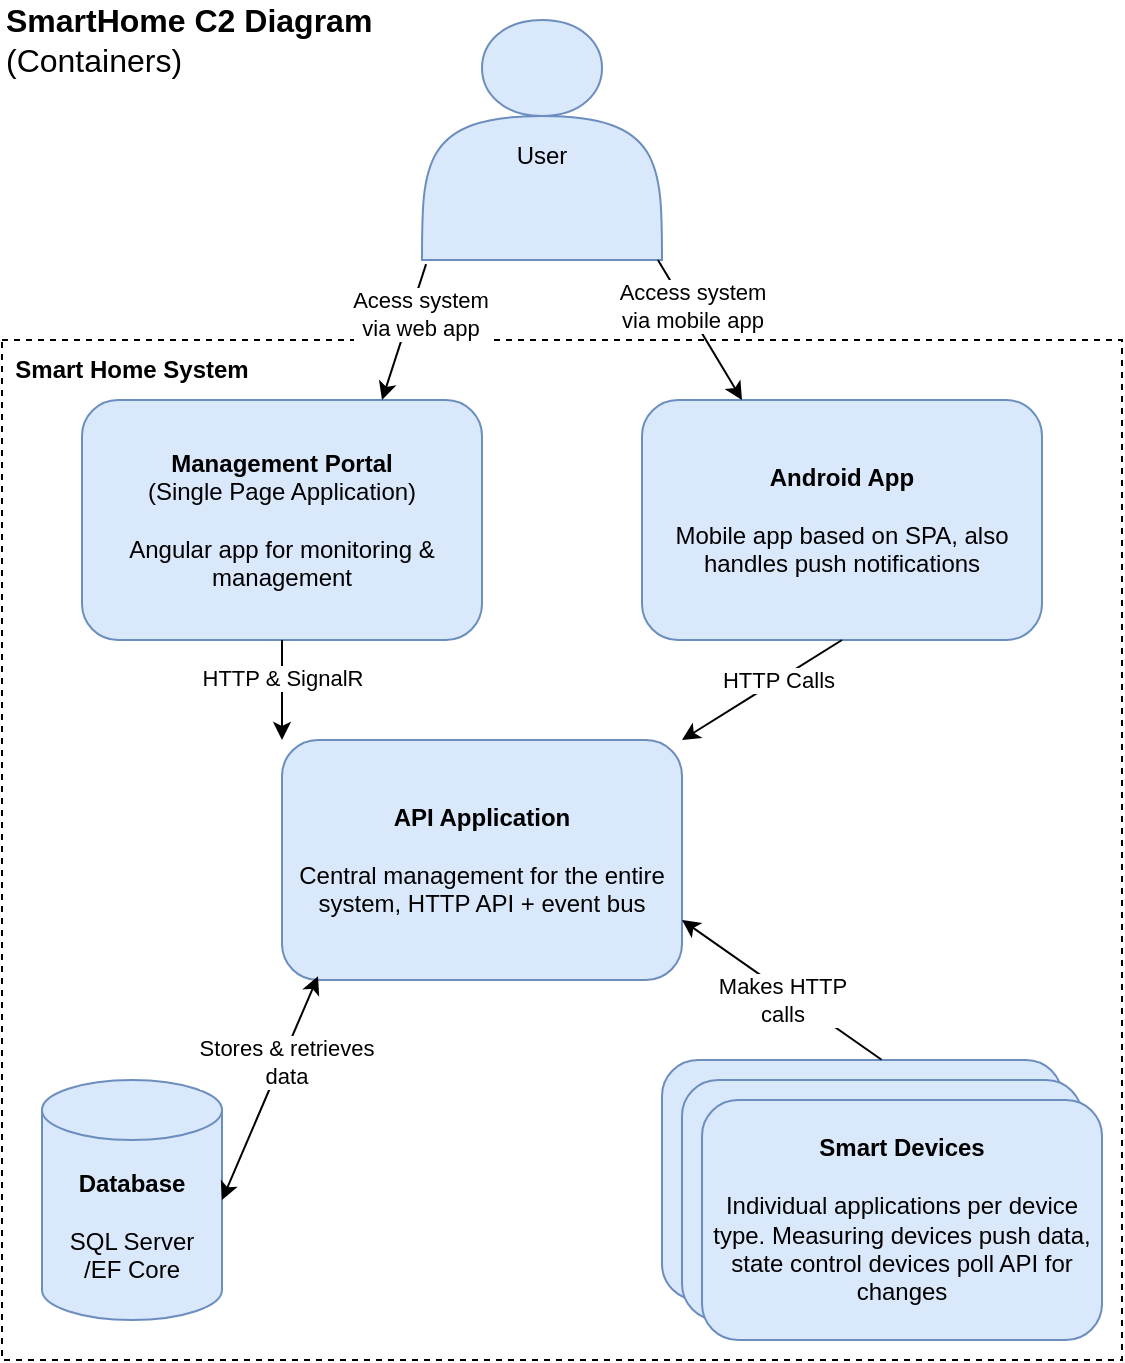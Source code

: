 <mxfile version="21.1.7" type="device">
  <diagram name="Page-1" id="UWBYpELQQd2pUtkp6Bw4">
    <mxGraphModel dx="802" dy="542" grid="1" gridSize="10" guides="1" tooltips="1" connect="1" arrows="1" fold="1" page="1" pageScale="1" pageWidth="827" pageHeight="1169" math="0" shadow="0">
      <root>
        <mxCell id="0" />
        <mxCell id="1" parent="0" />
        <mxCell id="QMQL_o8IYr1M-K92ZShB-14" value="" style="rounded=0;whiteSpace=wrap;html=1;fillColor=none;dashed=1;align=left;" parent="1" vertex="1">
          <mxGeometry x="120" y="170" width="560" height="510" as="geometry" />
        </mxCell>
        <mxCell id="QMQL_o8IYr1M-K92ZShB-13" value="&lt;div&gt;&lt;br&gt;&lt;/div&gt;&lt;div&gt;User&lt;br&gt;&lt;/div&gt;" style="shape=actor;whiteSpace=wrap;html=1;fillColor=#dae8fc;strokeColor=#6c8ebf;" parent="1" vertex="1">
          <mxGeometry x="330" y="10" width="120" height="120" as="geometry" />
        </mxCell>
        <mxCell id="QMQL_o8IYr1M-K92ZShB-15" value="&lt;b&gt;Smart Home System&lt;br&gt;&lt;/b&gt;" style="text;html=1;strokeColor=none;fillColor=none;align=center;verticalAlign=middle;whiteSpace=wrap;rounded=0;" parent="1" vertex="1">
          <mxGeometry x="120" y="170" width="130" height="30" as="geometry" />
        </mxCell>
        <mxCell id="QMQL_o8IYr1M-K92ZShB-16" value="&lt;div&gt;&lt;b&gt;Management Portal&lt;br&gt;&lt;/b&gt;&lt;/div&gt;&lt;div&gt;(Single Page Application)&lt;/div&gt;&lt;div&gt;&lt;b&gt;&lt;br&gt;&lt;/b&gt;&lt;/div&gt;&lt;div&gt;Angular app for monitoring &amp;amp; management&lt;br&gt;&lt;/div&gt;" style="rounded=1;whiteSpace=wrap;html=1;fillColor=#dae8fc;strokeColor=#6c8ebf;" parent="1" vertex="1">
          <mxGeometry x="160" y="200" width="200" height="120" as="geometry" />
        </mxCell>
        <mxCell id="QMQL_o8IYr1M-K92ZShB-17" value="&lt;div&gt;&lt;b&gt;Android App&lt;/b&gt;&lt;/div&gt;&lt;div&gt;&lt;b&gt;&lt;br&gt;&lt;/b&gt;&lt;/div&gt;&lt;div&gt;Mobile app based on SPA, also handles push notifications&lt;br&gt;&lt;/div&gt;" style="rounded=1;whiteSpace=wrap;html=1;fillColor=#dae8fc;strokeColor=#6c8ebf;" parent="1" vertex="1">
          <mxGeometry x="440" y="200" width="200" height="120" as="geometry" />
        </mxCell>
        <mxCell id="QMQL_o8IYr1M-K92ZShB-19" value="&lt;div&gt;&lt;b&gt;API Application&lt;/b&gt;&lt;/div&gt;&lt;div&gt;&lt;b&gt;&lt;br&gt;&lt;/b&gt;&lt;/div&gt;&lt;div&gt;Central management for the entire system, HTTP API + event bus&lt;br&gt;&lt;/div&gt;" style="rounded=1;whiteSpace=wrap;html=1;fillColor=#dae8fc;strokeColor=#6c8ebf;" parent="1" vertex="1">
          <mxGeometry x="260" y="370" width="200" height="120" as="geometry" />
        </mxCell>
        <mxCell id="8bifnRvNS3MunyULTGTN-1" value="" style="endArrow=classic;html=1;rounded=0;exitX=0.017;exitY=1.017;exitDx=0;exitDy=0;exitPerimeter=0;entryX=0.75;entryY=0;entryDx=0;entryDy=0;" edge="1" parent="1" source="QMQL_o8IYr1M-K92ZShB-13" target="QMQL_o8IYr1M-K92ZShB-16">
          <mxGeometry width="50" height="50" relative="1" as="geometry">
            <mxPoint x="390" y="280" as="sourcePoint" />
            <mxPoint x="440" y="230" as="targetPoint" />
          </mxGeometry>
        </mxCell>
        <mxCell id="8bifnRvNS3MunyULTGTN-2" value="&lt;div&gt;Acess system&lt;/div&gt;&lt;div&gt;via web app&lt;br&gt;&lt;/div&gt;" style="edgeLabel;html=1;align=center;verticalAlign=middle;resizable=0;points=[];" vertex="1" connectable="0" parent="8bifnRvNS3MunyULTGTN-1">
          <mxGeometry x="-0.316" y="4" relative="1" as="geometry">
            <mxPoint as="offset" />
          </mxGeometry>
        </mxCell>
        <mxCell id="8bifnRvNS3MunyULTGTN-3" value="" style="endArrow=classic;html=1;rounded=0;exitX=0.983;exitY=1;exitDx=0;exitDy=0;exitPerimeter=0;entryX=0.25;entryY=0;entryDx=0;entryDy=0;" edge="1" parent="1" source="QMQL_o8IYr1M-K92ZShB-13" target="QMQL_o8IYr1M-K92ZShB-17">
          <mxGeometry width="50" height="50" relative="1" as="geometry">
            <mxPoint x="390" y="280" as="sourcePoint" />
            <mxPoint x="440" y="230" as="targetPoint" />
          </mxGeometry>
        </mxCell>
        <mxCell id="8bifnRvNS3MunyULTGTN-4" value="&lt;div&gt;Access system &lt;br&gt;&lt;/div&gt;&lt;div&gt;via mobile app&lt;br&gt;&lt;/div&gt;" style="edgeLabel;html=1;align=center;verticalAlign=middle;resizable=0;points=[];" vertex="1" connectable="0" parent="8bifnRvNS3MunyULTGTN-3">
          <mxGeometry x="-0.307" y="3" relative="1" as="geometry">
            <mxPoint as="offset" />
          </mxGeometry>
        </mxCell>
        <mxCell id="8bifnRvNS3MunyULTGTN-5" value="" style="endArrow=classic;html=1;rounded=0;exitX=0.5;exitY=1;exitDx=0;exitDy=0;entryX=0;entryY=0;entryDx=0;entryDy=0;" edge="1" parent="1" source="QMQL_o8IYr1M-K92ZShB-16" target="QMQL_o8IYr1M-K92ZShB-19">
          <mxGeometry width="50" height="50" relative="1" as="geometry">
            <mxPoint x="390" y="440" as="sourcePoint" />
            <mxPoint x="440" y="390" as="targetPoint" />
          </mxGeometry>
        </mxCell>
        <mxCell id="8bifnRvNS3MunyULTGTN-15" value="HTTP &amp;amp; SignalR" style="edgeLabel;html=1;align=center;verticalAlign=middle;resizable=0;points=[];" vertex="1" connectable="0" parent="8bifnRvNS3MunyULTGTN-5">
          <mxGeometry x="-0.257" relative="1" as="geometry">
            <mxPoint as="offset" />
          </mxGeometry>
        </mxCell>
        <mxCell id="8bifnRvNS3MunyULTGTN-6" value="" style="endArrow=classic;html=1;rounded=0;exitX=0.5;exitY=1;exitDx=0;exitDy=0;entryX=1;entryY=0;entryDx=0;entryDy=0;" edge="1" parent="1" source="QMQL_o8IYr1M-K92ZShB-17" target="QMQL_o8IYr1M-K92ZShB-19">
          <mxGeometry width="50" height="50" relative="1" as="geometry">
            <mxPoint x="390" y="400" as="sourcePoint" />
            <mxPoint x="440" y="350" as="targetPoint" />
          </mxGeometry>
        </mxCell>
        <mxCell id="8bifnRvNS3MunyULTGTN-16" value="HTTP Calls" style="edgeLabel;html=1;align=center;verticalAlign=middle;resizable=0;points=[];" vertex="1" connectable="0" parent="8bifnRvNS3MunyULTGTN-6">
          <mxGeometry x="-0.192" relative="1" as="geometry">
            <mxPoint as="offset" />
          </mxGeometry>
        </mxCell>
        <mxCell id="8bifnRvNS3MunyULTGTN-7" value="&lt;div&gt;&lt;b&gt;Database&lt;/b&gt;&lt;/div&gt;&lt;div&gt;&lt;b&gt;&lt;br&gt;&lt;/b&gt;&lt;/div&gt;&lt;div&gt;SQL Server&lt;/div&gt;&lt;div&gt;/EF Core&lt;br&gt;&lt;/div&gt;" style="shape=cylinder3;whiteSpace=wrap;html=1;boundedLbl=1;backgroundOutline=1;size=15;fillColor=#dae8fc;strokeColor=#6c8ebf;" vertex="1" parent="1">
          <mxGeometry x="140" y="540" width="90" height="120" as="geometry" />
        </mxCell>
        <mxCell id="8bifnRvNS3MunyULTGTN-9" value="" style="endArrow=classic;startArrow=classic;html=1;rounded=0;exitX=1;exitY=0.5;exitDx=0;exitDy=0;exitPerimeter=0;entryX=0.09;entryY=0.984;entryDx=0;entryDy=0;entryPerimeter=0;" edge="1" parent="1" source="8bifnRvNS3MunyULTGTN-7" target="QMQL_o8IYr1M-K92ZShB-19">
          <mxGeometry width="50" height="50" relative="1" as="geometry">
            <mxPoint x="310" y="585" as="sourcePoint" />
            <mxPoint x="360" y="535" as="targetPoint" />
          </mxGeometry>
        </mxCell>
        <mxCell id="8bifnRvNS3MunyULTGTN-10" value="&lt;div&gt;Stores &amp;amp; retrieves&lt;/div&gt;&lt;div&gt;data&lt;br&gt;&lt;/div&gt;" style="edgeLabel;html=1;align=center;verticalAlign=middle;resizable=0;points=[];" vertex="1" connectable="0" parent="8bifnRvNS3MunyULTGTN-9">
          <mxGeometry x="0.166" y="-4" relative="1" as="geometry">
            <mxPoint y="-6" as="offset" />
          </mxGeometry>
        </mxCell>
        <mxCell id="8bifnRvNS3MunyULTGTN-12" value="" style="rounded=1;whiteSpace=wrap;html=1;fillColor=#dae8fc;strokeColor=#6c8ebf;" vertex="1" parent="1">
          <mxGeometry x="450" y="530" width="200" height="120" as="geometry" />
        </mxCell>
        <mxCell id="8bifnRvNS3MunyULTGTN-13" value="" style="rounded=1;whiteSpace=wrap;html=1;fillColor=#dae8fc;strokeColor=#6c8ebf;" vertex="1" parent="1">
          <mxGeometry x="460" y="540" width="200" height="120" as="geometry" />
        </mxCell>
        <mxCell id="8bifnRvNS3MunyULTGTN-14" value="&lt;div&gt;&lt;b&gt;Smart Devices&lt;/b&gt;&lt;/div&gt;&lt;div&gt;&lt;b&gt;&lt;br&gt;&lt;/b&gt;&lt;/div&gt;&lt;div&gt;Individual applications per device type. Measuring devices push data, state control devices poll API for changes&lt;br&gt;&lt;/div&gt;" style="rounded=1;whiteSpace=wrap;html=1;fillColor=#dae8fc;strokeColor=#6c8ebf;" vertex="1" parent="1">
          <mxGeometry x="470" y="550" width="200" height="120" as="geometry" />
        </mxCell>
        <mxCell id="8bifnRvNS3MunyULTGTN-17" value="" style="endArrow=classic;html=1;rounded=0;entryX=1;entryY=0.75;entryDx=0;entryDy=0;exitX=0.549;exitY=-0.001;exitDx=0;exitDy=0;exitPerimeter=0;" edge="1" parent="1" source="8bifnRvNS3MunyULTGTN-12" target="QMQL_o8IYr1M-K92ZShB-19">
          <mxGeometry width="50" height="50" relative="1" as="geometry">
            <mxPoint x="330" y="530" as="sourcePoint" />
            <mxPoint x="380" y="480" as="targetPoint" />
          </mxGeometry>
        </mxCell>
        <mxCell id="8bifnRvNS3MunyULTGTN-18" value="&lt;div&gt;Makes HTTP&lt;/div&gt;&lt;div&gt;calls&lt;br&gt;&lt;/div&gt;" style="edgeLabel;html=1;align=center;verticalAlign=middle;resizable=0;points=[];" vertex="1" connectable="0" parent="8bifnRvNS3MunyULTGTN-17">
          <mxGeometry x="0.286" y="4" relative="1" as="geometry">
            <mxPoint x="17" y="12" as="offset" />
          </mxGeometry>
        </mxCell>
        <mxCell id="8bifnRvNS3MunyULTGTN-19" value="&lt;div align=&quot;left&quot;&gt;&lt;b&gt;&lt;font style=&quot;font-size: 16px;&quot;&gt;SmartHome C2 Diagram&lt;br&gt;&lt;/font&gt;&lt;/b&gt;&lt;/div&gt;&lt;div align=&quot;left&quot;&gt;&lt;font style=&quot;font-size: 16px;&quot;&gt;(Containers)&lt;br&gt;&lt;/font&gt;&lt;/div&gt;" style="text;html=1;strokeColor=none;fillColor=none;align=left;verticalAlign=middle;whiteSpace=wrap;rounded=0;" vertex="1" parent="1">
          <mxGeometry x="120" width="200" height="40" as="geometry" />
        </mxCell>
      </root>
    </mxGraphModel>
  </diagram>
</mxfile>
